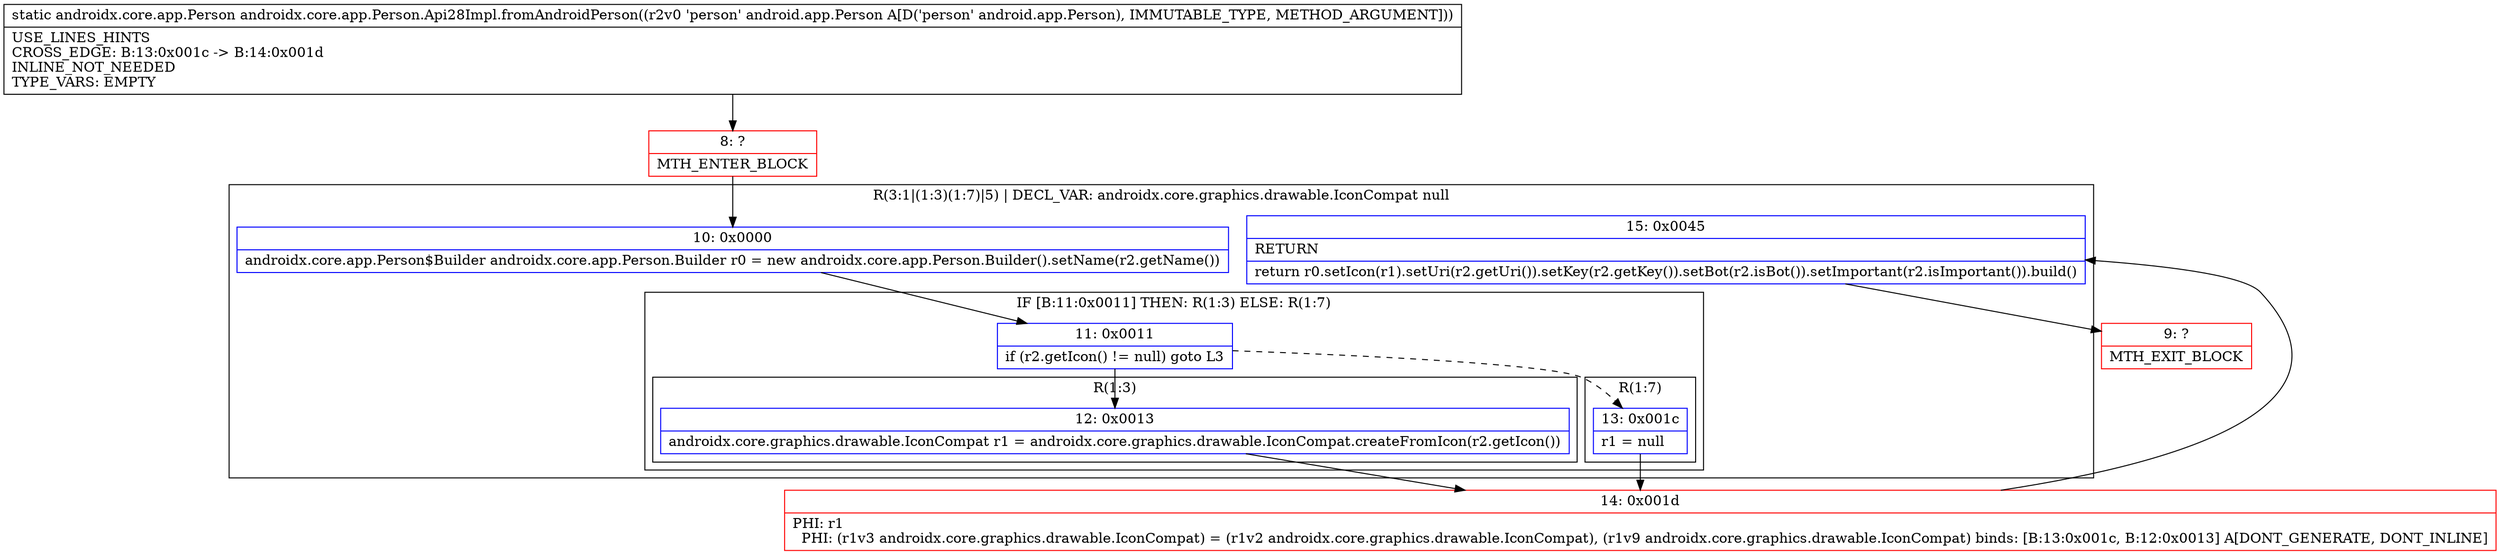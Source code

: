 digraph "CFG forandroidx.core.app.Person.Api28Impl.fromAndroidPerson(Landroid\/app\/Person;)Landroidx\/core\/app\/Person;" {
subgraph cluster_Region_2089604725 {
label = "R(3:1|(1:3)(1:7)|5) | DECL_VAR: androidx.core.graphics.drawable.IconCompat null\l";
node [shape=record,color=blue];
Node_10 [shape=record,label="{10\:\ 0x0000|androidx.core.app.Person$Builder androidx.core.app.Person.Builder r0 = new androidx.core.app.Person.Builder().setName(r2.getName())\l}"];
subgraph cluster_IfRegion_666226223 {
label = "IF [B:11:0x0011] THEN: R(1:3) ELSE: R(1:7)";
node [shape=record,color=blue];
Node_11 [shape=record,label="{11\:\ 0x0011|if (r2.getIcon() != null) goto L3\l}"];
subgraph cluster_Region_1804965940 {
label = "R(1:3)";
node [shape=record,color=blue];
Node_12 [shape=record,label="{12\:\ 0x0013|androidx.core.graphics.drawable.IconCompat r1 = androidx.core.graphics.drawable.IconCompat.createFromIcon(r2.getIcon())\l}"];
}
subgraph cluster_Region_649209665 {
label = "R(1:7)";
node [shape=record,color=blue];
Node_13 [shape=record,label="{13\:\ 0x001c|r1 = null\l}"];
}
}
Node_15 [shape=record,label="{15\:\ 0x0045|RETURN\l|return r0.setIcon(r1).setUri(r2.getUri()).setKey(r2.getKey()).setBot(r2.isBot()).setImportant(r2.isImportant()).build()\l}"];
}
Node_8 [shape=record,color=red,label="{8\:\ ?|MTH_ENTER_BLOCK\l}"];
Node_14 [shape=record,color=red,label="{14\:\ 0x001d|PHI: r1 \l  PHI: (r1v3 androidx.core.graphics.drawable.IconCompat) = (r1v2 androidx.core.graphics.drawable.IconCompat), (r1v9 androidx.core.graphics.drawable.IconCompat) binds: [B:13:0x001c, B:12:0x0013] A[DONT_GENERATE, DONT_INLINE]\l}"];
Node_9 [shape=record,color=red,label="{9\:\ ?|MTH_EXIT_BLOCK\l}"];
MethodNode[shape=record,label="{static androidx.core.app.Person androidx.core.app.Person.Api28Impl.fromAndroidPerson((r2v0 'person' android.app.Person A[D('person' android.app.Person), IMMUTABLE_TYPE, METHOD_ARGUMENT]))  | USE_LINES_HINTS\lCROSS_EDGE: B:13:0x001c \-\> B:14:0x001d\lINLINE_NOT_NEEDED\lTYPE_VARS: EMPTY\l}"];
MethodNode -> Node_8;Node_10 -> Node_11;
Node_11 -> Node_12;
Node_11 -> Node_13[style=dashed];
Node_12 -> Node_14;
Node_13 -> Node_14;
Node_15 -> Node_9;
Node_8 -> Node_10;
Node_14 -> Node_15;
}

